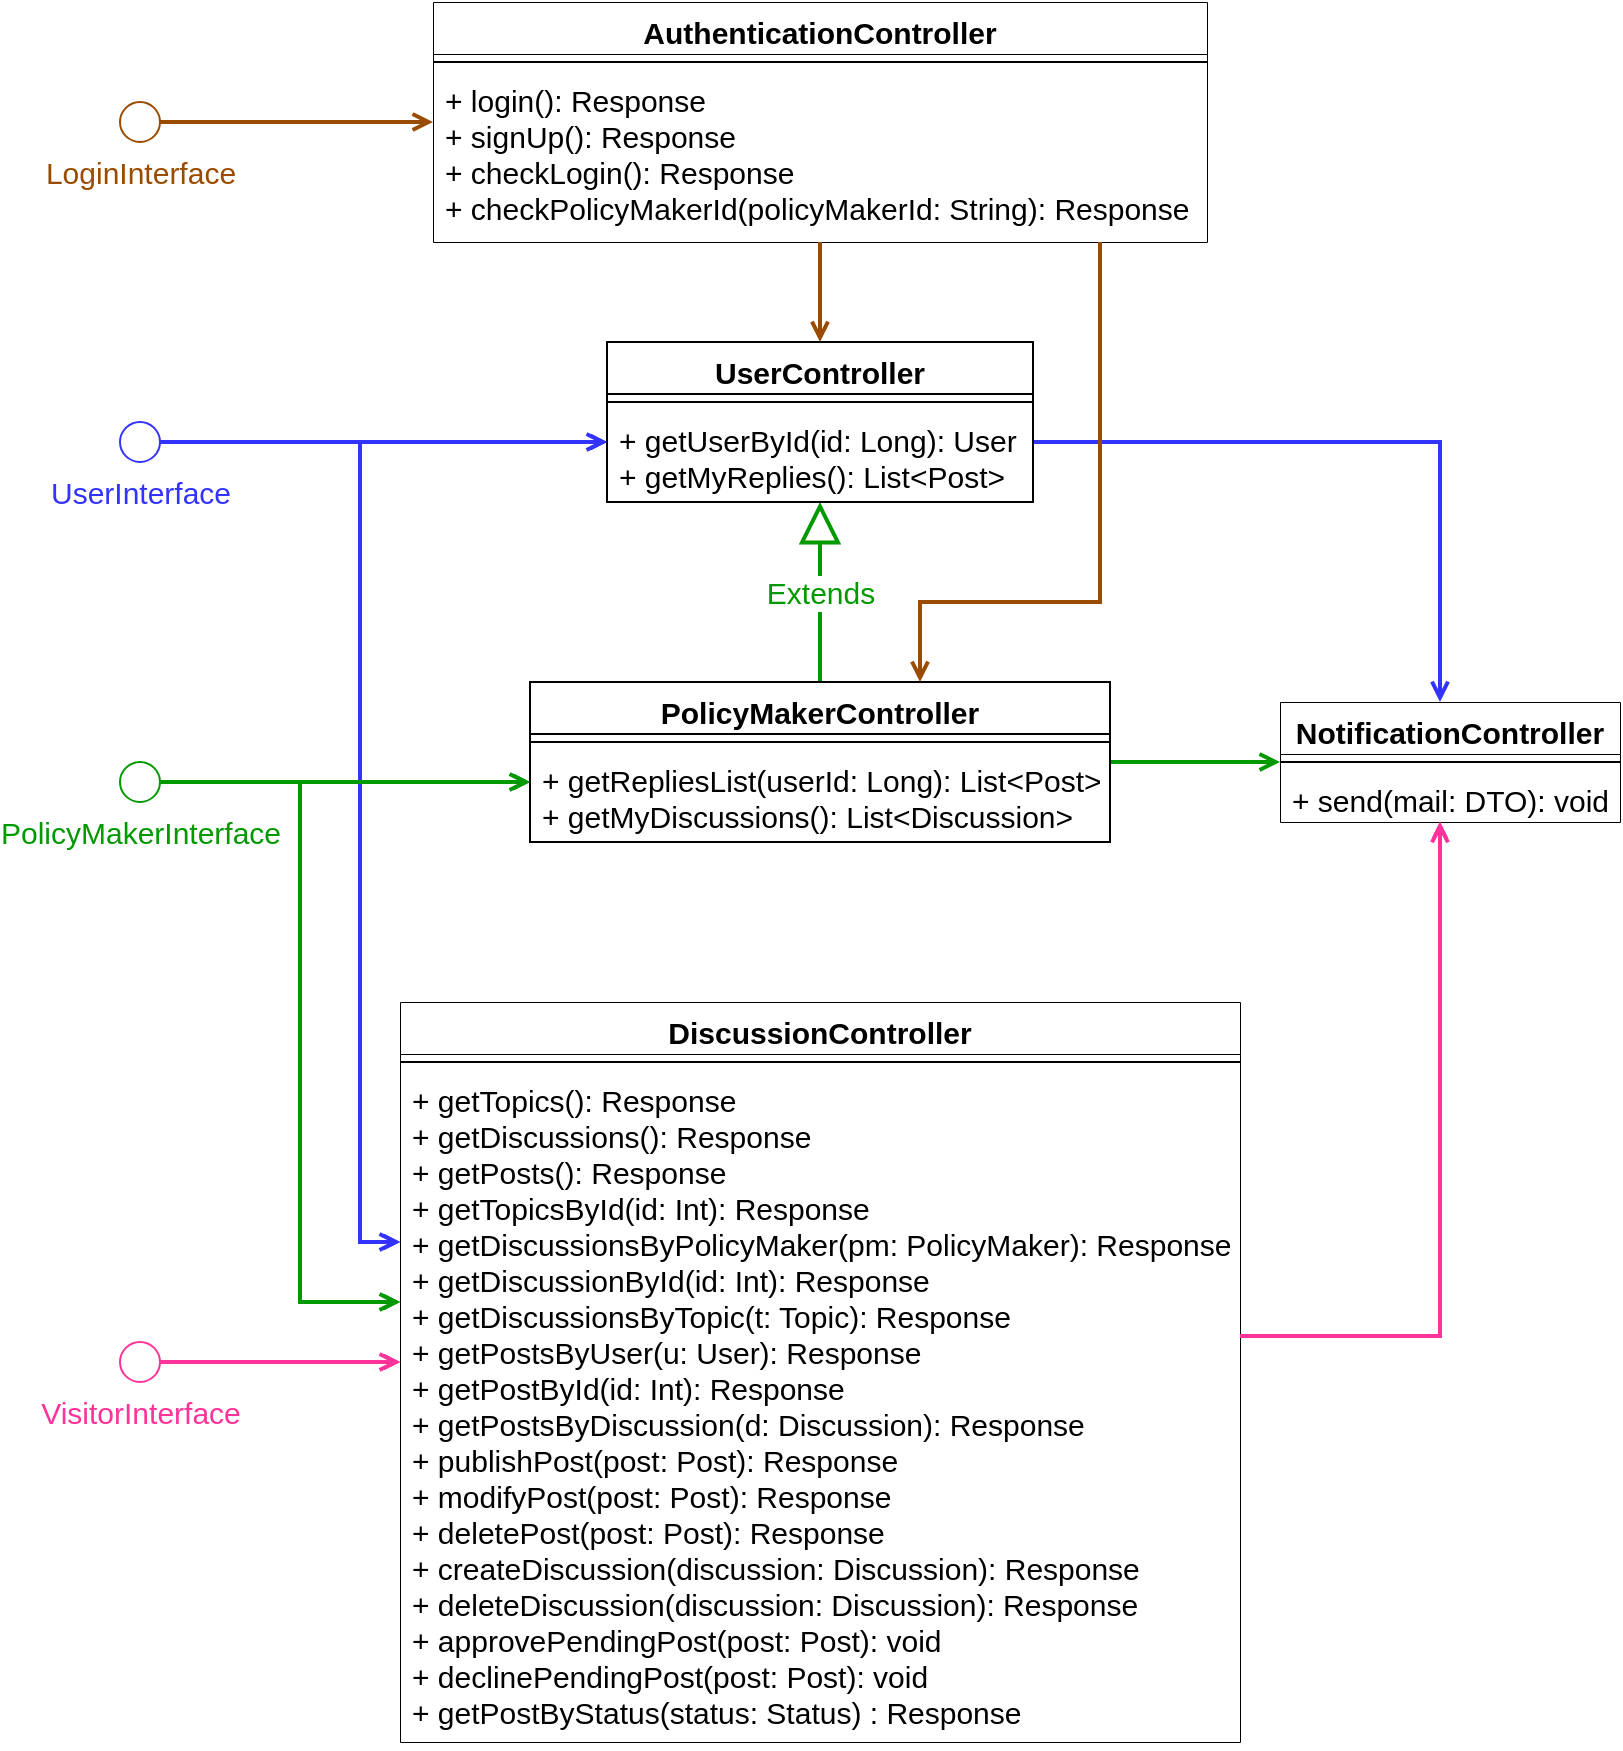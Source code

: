 <mxfile version="16.5.1" type="device" pages="2"><diagram id="1Zx7CC58jSOHlOBg8sVg" name="ComponentInterfaces"><mxGraphModel dx="1673" dy="1018" grid="1" gridSize="10" guides="1" tooltips="1" connect="1" arrows="1" fold="1" page="1" pageScale="1" pageWidth="827" pageHeight="1169" math="0" shadow="0"><root><mxCell id="0"/><mxCell id="1" parent="0"/><mxCell id="cUuNftFC4V_UVPrt2f4h-5" style="edgeStyle=orthogonalEdgeStyle;rounded=0;orthogonalLoop=1;jettySize=auto;html=1;exitX=1;exitY=0.5;exitDx=0;exitDy=0;exitPerimeter=0;endArrow=open;endFill=0;strokeColor=#3333FF;" parent="1" source="jVLX2yor3yEJy9_jHnR7-2" target="PQGPfIte4Dm82NoBjs24-1" edge="1"><mxGeometry relative="1" as="geometry"><Array as="points"><mxPoint x="300" y="240"/><mxPoint x="300" y="240"/></Array><mxPoint x="479" y="220" as="targetPoint"/></mxGeometry></mxCell><mxCell id="0dU-QbJt3Aet8yCxlnW9-1" style="edgeStyle=orthogonalEdgeStyle;rounded=0;orthogonalLoop=1;jettySize=auto;html=1;exitX=1;exitY=0.5;exitDx=0;exitDy=0;exitPerimeter=0;endArrow=open;endFill=0;strokeColor=#3333FF;" parent="1" source="jVLX2yor3yEJy9_jHnR7-2" target="jVLX2yor3yEJy9_jHnR7-26" edge="1"><mxGeometry relative="1" as="geometry"><Array as="points"><mxPoint x="190" y="240"/><mxPoint x="190" y="640"/></Array></mxGeometry></mxCell><mxCell id="jVLX2yor3yEJy9_jHnR7-2" value="&lt;font color=&quot;#3333ff&quot; style=&quot;font-size: 15px&quot;&gt;UserInterface&lt;/font&gt;" style="verticalLabelPosition=bottom;verticalAlign=top;html=1;shape=mxgraph.flowchart.on-page_reference;strokeWidth=1;strokeColor=#3333FF;" parent="1" vertex="1"><mxGeometry x="70" y="230" width="20" height="20" as="geometry"/></mxCell><mxCell id="cUuNftFC4V_UVPrt2f4h-6" style="edgeStyle=orthogonalEdgeStyle;rounded=0;orthogonalLoop=1;jettySize=auto;html=1;exitX=1;exitY=0.5;exitDx=0;exitDy=0;exitPerimeter=0;endArrow=open;endFill=0;strokeColor=#009900;" parent="1" source="jVLX2yor3yEJy9_jHnR7-3" target="PQGPfIte4Dm82NoBjs24-5" edge="1"><mxGeometry relative="1" as="geometry"><Array as="points"><mxPoint x="90" y="410"/></Array><mxPoint x="589" y="464" as="targetPoint"/></mxGeometry></mxCell><mxCell id="0dU-QbJt3Aet8yCxlnW9-2" style="edgeStyle=orthogonalEdgeStyle;rounded=0;orthogonalLoop=1;jettySize=auto;html=1;exitX=1;exitY=0.5;exitDx=0;exitDy=0;exitPerimeter=0;endArrow=open;endFill=0;strokeColor=#009900;" parent="1" source="jVLX2yor3yEJy9_jHnR7-3" target="jVLX2yor3yEJy9_jHnR7-26" edge="1"><mxGeometry relative="1" as="geometry"><Array as="points"><mxPoint x="160" y="410"/><mxPoint x="160" y="670"/></Array></mxGeometry></mxCell><mxCell id="jVLX2yor3yEJy9_jHnR7-3" value="&lt;font color=&quot;#009900&quot; style=&quot;font-size: 15px&quot;&gt;PolicyMakerInterface&lt;/font&gt;" style="verticalLabelPosition=bottom;verticalAlign=top;html=1;shape=mxgraph.flowchart.on-page_reference;strokeWidth=1;strokeColor=#009900;" parent="1" vertex="1"><mxGeometry x="70" y="400" width="20" height="20" as="geometry"/></mxCell><mxCell id="hBcyzwIoXZoxYSRWvkS--6" style="edgeStyle=orthogonalEdgeStyle;rounded=0;orthogonalLoop=1;jettySize=auto;html=1;exitX=1;exitY=0.5;exitDx=0;exitDy=0;exitPerimeter=0;endArrow=open;endFill=0;strokeColor=#994C00;strokeWidth=2;" parent="1" source="jVLX2yor3yEJy9_jHnR7-4" target="hBcyzwIoXZoxYSRWvkS--1" edge="1"><mxGeometry relative="1" as="geometry"><Array as="points"><mxPoint x="140" y="80"/><mxPoint x="140" y="80"/></Array></mxGeometry></mxCell><mxCell id="jVLX2yor3yEJy9_jHnR7-4" value="&lt;font color=&quot;#994c00&quot; style=&quot;font-size: 15px&quot;&gt;LoginInterface&lt;/font&gt;" style="verticalLabelPosition=bottom;verticalAlign=top;html=1;shape=mxgraph.flowchart.on-page_reference;strokeWidth=1;strokeColor=#994C00;" parent="1" vertex="1"><mxGeometry x="70" y="70" width="20" height="20" as="geometry"/></mxCell><mxCell id="jVLX2yor3yEJy9_jHnR7-22" style="edgeStyle=orthogonalEdgeStyle;rounded=0;orthogonalLoop=1;jettySize=auto;html=1;endArrow=open;endFill=0;strokeColor=#3333FF;strokeWidth=2;" parent="1" source="PQGPfIte4Dm82NoBjs24-1" target="jVLX2yor3yEJy9_jHnR7-18" edge="1"><mxGeometry relative="1" as="geometry"><Array as="points"><mxPoint x="730" y="240"/></Array><mxPoint x="609" y="217" as="sourcePoint"/></mxGeometry></mxCell><mxCell id="jVLX2yor3yEJy9_jHnR7-18" value="NotificationController" style="swimlane;fontStyle=1;align=center;verticalAlign=top;childLayout=stackLayout;horizontal=1;startSize=26;horizontalStack=0;resizeParent=1;resizeParentMax=0;resizeLast=0;collapsible=1;marginBottom=0;strokeWidth=0.5;fontSize=15;" parent="1" vertex="1"><mxGeometry x="650" y="370" width="170" height="60" as="geometry"/></mxCell><mxCell id="jVLX2yor3yEJy9_jHnR7-19" value="" style="line;strokeWidth=1;fillColor=none;align=left;verticalAlign=middle;spacingTop=-1;spacingLeft=3;spacingRight=3;rotatable=0;labelPosition=right;points=[];portConstraint=eastwest;" parent="jVLX2yor3yEJy9_jHnR7-18" vertex="1"><mxGeometry y="26" width="170" height="8" as="geometry"/></mxCell><mxCell id="jVLX2yor3yEJy9_jHnR7-20" value="+ send(mail: DTO): void" style="text;strokeColor=none;fillColor=none;align=left;verticalAlign=top;spacingLeft=4;spacingRight=4;overflow=hidden;rotatable=0;points=[[0,0.5],[1,0.5]];portConstraint=eastwest;fontSize=15;" parent="jVLX2yor3yEJy9_jHnR7-18" vertex="1"><mxGeometry y="34" width="170" height="26" as="geometry"/></mxCell><mxCell id="jVLX2yor3yEJy9_jHnR7-21" value="&lt;font color=&quot;#009900&quot; style=&quot;font-size: 15px&quot;&gt;Extends&lt;/font&gt;" style="endArrow=block;endSize=16;endFill=0;html=1;rounded=0;strokeColor=#009900;strokeWidth=2;" parent="1" source="PQGPfIte4Dm82NoBjs24-5" target="PQGPfIte4Dm82NoBjs24-1" edge="1"><mxGeometry width="160" relative="1" as="geometry"><mxPoint x="499.374" y="430" as="sourcePoint"/><mxPoint x="499" y="270" as="targetPoint"/></mxGeometry></mxCell><mxCell id="jVLX2yor3yEJy9_jHnR7-23" style="edgeStyle=orthogonalEdgeStyle;rounded=0;orthogonalLoop=1;jettySize=auto;html=1;endArrow=open;endFill=0;strokeColor=#009900;strokeWidth=2;" parent="1" source="PQGPfIte4Dm82NoBjs24-5" target="jVLX2yor3yEJy9_jHnR7-18" edge="1"><mxGeometry relative="1" as="geometry"><Array as="points"><mxPoint x="690" y="410"/><mxPoint x="690" y="410"/></Array><mxPoint x="499" y="464" as="sourcePoint"/></mxGeometry></mxCell><mxCell id="jVLX2yor3yEJy9_jHnR7-24" value="DiscussionController" style="swimlane;fontStyle=1;align=center;verticalAlign=top;childLayout=stackLayout;horizontal=1;startSize=26;horizontalStack=0;resizeParent=1;resizeParentMax=0;resizeLast=0;collapsible=1;marginBottom=0;strokeWidth=0.5;fontSize=15;" parent="1" vertex="1"><mxGeometry x="210" y="520" width="420" height="370" as="geometry"/></mxCell><mxCell id="jVLX2yor3yEJy9_jHnR7-25" value="" style="line;strokeWidth=1;fillColor=none;align=left;verticalAlign=middle;spacingTop=-1;spacingLeft=3;spacingRight=3;rotatable=0;labelPosition=right;points=[];portConstraint=eastwest;" parent="jVLX2yor3yEJy9_jHnR7-24" vertex="1"><mxGeometry y="26" width="420" height="8" as="geometry"/></mxCell><mxCell id="jVLX2yor3yEJy9_jHnR7-26" value="+ getTopics(): Response&#10;+ getDiscussions(): Response&#10;+ getPosts(): Response&#10;+ getTopicsById(id: Int): Response&#10;+ getDiscussionsByPolicyMaker(pm: PolicyMaker): Response&#10;+ getDiscussionById(id: Int): Response&#10;+ getDiscussionsByTopic(t: Topic): Response&#10;+ getPostsByUser(u: User): Response&#10;+ getPostById(id: Int): Response&#10;+ getPostsByDiscussion(d: Discussion): Response&#10;+ publishPost(post: Post): Response&#10;+ modifyPost(post: Post): Response&#10;+ deletePost(post: Post): Response&#10;+ createDiscussion(discussion: Discussion): Response&#10;+ deleteDiscussion(discussion: Discussion): Response&#10;+ approvePendingPost(post: Post): void&#10;+ declinePendingPost(post: Post): void&#10;+ getPostByStatus(status: Status) : Response" style="text;strokeColor=none;fillColor=none;align=left;verticalAlign=top;spacingLeft=4;spacingRight=4;overflow=hidden;rotatable=0;points=[[0,0.5],[1,0.5]];portConstraint=eastwest;fontSize=15;" parent="jVLX2yor3yEJy9_jHnR7-24" vertex="1"><mxGeometry y="34" width="420" height="336" as="geometry"/></mxCell><mxCell id="cUuNftFC4V_UVPrt2f4h-4" style="edgeStyle=orthogonalEdgeStyle;rounded=0;orthogonalLoop=1;jettySize=auto;html=1;exitX=1;exitY=0.5;exitDx=0;exitDy=0;exitPerimeter=0;endArrow=open;endFill=0;strokeColor=#FF3399;" parent="1" source="cUuNftFC4V_UVPrt2f4h-1" target="jVLX2yor3yEJy9_jHnR7-24" edge="1"><mxGeometry relative="1" as="geometry"><Array as="points"><mxPoint x="160" y="700"/><mxPoint x="160" y="700"/></Array></mxGeometry></mxCell><mxCell id="cUuNftFC4V_UVPrt2f4h-1" value="&lt;font color=&quot;#ff3399&quot; style=&quot;font-size: 15px&quot;&gt;VisitorInterface&lt;/font&gt;" style="verticalLabelPosition=bottom;verticalAlign=top;html=1;shape=mxgraph.flowchart.on-page_reference;strokeWidth=1;strokeColor=#FF3399;" parent="1" vertex="1"><mxGeometry x="70" y="690" width="20" height="20" as="geometry"/></mxCell><mxCell id="hBcyzwIoXZoxYSRWvkS--1" value="AuthenticationController" style="swimlane;fontStyle=1;align=center;verticalAlign=top;childLayout=stackLayout;horizontal=1;startSize=26;horizontalStack=0;resizeParent=1;resizeParentMax=0;resizeLast=0;collapsible=1;marginBottom=0;strokeWidth=0.5;fontSize=15;" parent="1" vertex="1"><mxGeometry x="226.5" y="20" width="387" height="120" as="geometry"/></mxCell><mxCell id="hBcyzwIoXZoxYSRWvkS--3" value="" style="line;strokeWidth=1;fillColor=none;align=left;verticalAlign=middle;spacingTop=-1;spacingLeft=3;spacingRight=3;rotatable=0;labelPosition=right;points=[];portConstraint=eastwest;" parent="hBcyzwIoXZoxYSRWvkS--1" vertex="1"><mxGeometry y="26" width="387" height="8" as="geometry"/></mxCell><mxCell id="hBcyzwIoXZoxYSRWvkS--4" value="+ login(): Response&#10;+ signUp(): Response&#10;+ checkLogin(): Response&#10;+ checkPolicyMakerId(policyMakerId: String): Response" style="text;strokeColor=none;fillColor=none;align=left;verticalAlign=top;spacingLeft=4;spacingRight=4;overflow=hidden;rotatable=0;points=[[0,0.5],[1,0.5]];portConstraint=eastwest;fontSize=15;" parent="hBcyzwIoXZoxYSRWvkS--1" vertex="1"><mxGeometry y="34" width="387" height="86" as="geometry"/></mxCell><mxCell id="hBcyzwIoXZoxYSRWvkS--7" style="edgeStyle=orthogonalEdgeStyle;rounded=0;orthogonalLoop=1;jettySize=auto;html=1;endArrow=open;endFill=0;strokeColor=#994C00;strokeWidth=2;" parent="1" source="hBcyzwIoXZoxYSRWvkS--4" target="PQGPfIte4Dm82NoBjs24-1" edge="1"><mxGeometry relative="1" as="geometry"><Array as="points"><mxPoint x="370" y="200"/><mxPoint x="370" y="200"/></Array><mxPoint x="389" y="230" as="targetPoint"/></mxGeometry></mxCell><mxCell id="PQGPfIte4Dm82NoBjs24-1" value="UserController" style="swimlane;fontStyle=1;align=center;verticalAlign=top;childLayout=stackLayout;horizontal=1;startSize=26;horizontalStack=0;resizeParent=1;resizeParentMax=0;resizeLast=0;collapsible=1;marginBottom=0;fontSize=15;" parent="1" vertex="1"><mxGeometry x="313.5" y="190" width="213" height="80" as="geometry"/></mxCell><mxCell id="PQGPfIte4Dm82NoBjs24-3" value="" style="line;strokeWidth=1;fillColor=none;align=left;verticalAlign=middle;spacingTop=-1;spacingLeft=3;spacingRight=3;rotatable=0;labelPosition=right;points=[];portConstraint=eastwest;" parent="PQGPfIte4Dm82NoBjs24-1" vertex="1"><mxGeometry y="26" width="213" height="8" as="geometry"/></mxCell><mxCell id="PQGPfIte4Dm82NoBjs24-4" value="+ getUserById(id: Long): User&#10;+ getMyReplies(): List&lt;Post&gt; " style="text;strokeColor=none;fillColor=none;align=left;verticalAlign=top;spacingLeft=4;spacingRight=4;overflow=hidden;rotatable=0;points=[[0,0.5],[1,0.5]];portConstraint=eastwest;fontSize=15;" parent="PQGPfIte4Dm82NoBjs24-1" vertex="1"><mxGeometry y="34" width="213" height="46" as="geometry"/></mxCell><mxCell id="PQGPfIte4Dm82NoBjs24-5" value="PolicyMakerController" style="swimlane;fontStyle=1;align=center;verticalAlign=top;childLayout=stackLayout;horizontal=1;startSize=26;horizontalStack=0;resizeParent=1;resizeParentMax=0;resizeLast=0;collapsible=1;marginBottom=0;fontSize=15;" parent="1" vertex="1"><mxGeometry x="275" y="360" width="290" height="80" as="geometry"/></mxCell><mxCell id="PQGPfIte4Dm82NoBjs24-7" value="" style="line;strokeWidth=1;fillColor=none;align=left;verticalAlign=middle;spacingTop=-1;spacingLeft=3;spacingRight=3;rotatable=0;labelPosition=right;points=[];portConstraint=eastwest;" parent="PQGPfIte4Dm82NoBjs24-5" vertex="1"><mxGeometry y="26" width="290" height="8" as="geometry"/></mxCell><mxCell id="PQGPfIte4Dm82NoBjs24-8" value="+ getRepliesList(userId: Long): List&lt;Post&gt;&#10;+ getMyDiscussions(): List&lt;Discussion&gt;" style="text;strokeColor=none;fillColor=none;align=left;verticalAlign=top;spacingLeft=4;spacingRight=4;overflow=hidden;rotatable=0;points=[[0,0.5],[1,0.5]];portConstraint=eastwest;fontSize=15;" parent="PQGPfIte4Dm82NoBjs24-5" vertex="1"><mxGeometry y="34" width="290" height="46" as="geometry"/></mxCell><mxCell id="PQGPfIte4Dm82NoBjs24-9" style="edgeStyle=orthogonalEdgeStyle;rounded=0;orthogonalLoop=1;jettySize=auto;html=1;endArrow=open;endFill=0;strokeColor=#FF3399;" parent="1" source="jVLX2yor3yEJy9_jHnR7-26" target="jVLX2yor3yEJy9_jHnR7-18" edge="1"><mxGeometry relative="1" as="geometry"><Array as="points"><mxPoint x="730" y="687"/></Array></mxGeometry></mxCell><mxCell id="42WlKFtyN98RopspWZpT-3" style="edgeStyle=orthogonalEdgeStyle;rounded=0;orthogonalLoop=1;jettySize=auto;html=1;exitX=1;exitY=0.5;exitDx=0;exitDy=0;exitPerimeter=0;endArrow=open;endFill=0;strokeColor=#3333FF;" parent="1" edge="1"><mxGeometry relative="1" as="geometry"><Array as="points"><mxPoint x="190" y="240"/><mxPoint x="190" y="640"/></Array><mxPoint x="90" y="240" as="sourcePoint"/><mxPoint x="210" y="640" as="targetPoint"/></mxGeometry></mxCell><mxCell id="42WlKFtyN98RopspWZpT-4" style="edgeStyle=orthogonalEdgeStyle;rounded=0;orthogonalLoop=1;jettySize=auto;html=1;exitX=1;exitY=0.5;exitDx=0;exitDy=0;exitPerimeter=0;endArrow=open;endFill=0;strokeColor=#3333FF;" parent="1" edge="1"><mxGeometry relative="1" as="geometry"><Array as="points"><mxPoint x="300" y="240"/><mxPoint x="300" y="240"/></Array><mxPoint x="313.5" y="240" as="targetPoint"/><mxPoint x="90" y="240" as="sourcePoint"/></mxGeometry></mxCell><mxCell id="42WlKFtyN98RopspWZpT-5" style="edgeStyle=orthogonalEdgeStyle;rounded=0;orthogonalLoop=1;jettySize=auto;html=1;exitX=1;exitY=0.5;exitDx=0;exitDy=0;exitPerimeter=0;endArrow=open;endFill=0;strokeColor=#009900;" parent="1" edge="1"><mxGeometry relative="1" as="geometry"><Array as="points"><mxPoint x="90" y="410"/></Array><mxPoint x="275" y="410" as="targetPoint"/><mxPoint x="90" y="410" as="sourcePoint"/></mxGeometry></mxCell><mxCell id="42WlKFtyN98RopspWZpT-6" style="edgeStyle=orthogonalEdgeStyle;rounded=0;orthogonalLoop=1;jettySize=auto;html=1;exitX=1;exitY=0.5;exitDx=0;exitDy=0;exitPerimeter=0;endArrow=open;endFill=0;strokeColor=#009900;" parent="1" edge="1"><mxGeometry relative="1" as="geometry"><Array as="points"><mxPoint x="160" y="410"/><mxPoint x="160" y="670"/></Array><mxPoint x="90" y="410" as="sourcePoint"/><mxPoint x="210" y="670" as="targetPoint"/></mxGeometry></mxCell><mxCell id="42WlKFtyN98RopspWZpT-7" style="edgeStyle=orthogonalEdgeStyle;rounded=0;orthogonalLoop=1;jettySize=auto;html=1;exitX=1;exitY=0.5;exitDx=0;exitDy=0;exitPerimeter=0;endArrow=open;endFill=0;strokeColor=#FF3399;" parent="1" edge="1"><mxGeometry relative="1" as="geometry"><Array as="points"><mxPoint x="160" y="700"/><mxPoint x="160" y="700"/></Array><mxPoint x="90" y="700" as="sourcePoint"/><mxPoint x="210" y="700" as="targetPoint"/></mxGeometry></mxCell><mxCell id="42WlKFtyN98RopspWZpT-8" style="edgeStyle=orthogonalEdgeStyle;rounded=0;orthogonalLoop=1;jettySize=auto;html=1;endArrow=open;endFill=0;strokeColor=#FF3399;" parent="1" edge="1"><mxGeometry relative="1" as="geometry"><Array as="points"><mxPoint x="730" y="687"/></Array><mxPoint x="630" y="687" as="sourcePoint"/><mxPoint x="730" y="430" as="targetPoint"/></mxGeometry></mxCell><mxCell id="42WlKFtyN98RopspWZpT-11" style="edgeStyle=orthogonalEdgeStyle;rounded=0;orthogonalLoop=1;jettySize=auto;html=1;exitX=1;exitY=0.5;exitDx=0;exitDy=0;exitPerimeter=0;endArrow=open;endFill=0;strokeColor=#3333FF;strokeWidth=2;" parent="1" edge="1"><mxGeometry relative="1" as="geometry"><Array as="points"><mxPoint x="190" y="240"/><mxPoint x="190" y="640"/></Array><mxPoint x="90" y="240" as="sourcePoint"/><mxPoint x="210" y="640" as="targetPoint"/></mxGeometry></mxCell><mxCell id="42WlKFtyN98RopspWZpT-12" style="edgeStyle=orthogonalEdgeStyle;rounded=0;orthogonalLoop=1;jettySize=auto;html=1;exitX=1;exitY=0.5;exitDx=0;exitDy=0;exitPerimeter=0;endArrow=open;endFill=0;strokeColor=#3333FF;strokeWidth=2;" parent="1" edge="1"><mxGeometry relative="1" as="geometry"><Array as="points"><mxPoint x="300" y="240"/><mxPoint x="300" y="240"/></Array><mxPoint x="313.5" y="240" as="targetPoint"/><mxPoint x="90" y="240" as="sourcePoint"/></mxGeometry></mxCell><mxCell id="42WlKFtyN98RopspWZpT-13" style="edgeStyle=orthogonalEdgeStyle;rounded=0;orthogonalLoop=1;jettySize=auto;html=1;exitX=1;exitY=0.5;exitDx=0;exitDy=0;exitPerimeter=0;endArrow=open;endFill=0;strokeColor=#009900;strokeWidth=2;" parent="1" edge="1"><mxGeometry relative="1" as="geometry"><Array as="points"><mxPoint x="90" y="410"/></Array><mxPoint x="275" y="410" as="targetPoint"/><mxPoint x="90" y="410" as="sourcePoint"/></mxGeometry></mxCell><mxCell id="42WlKFtyN98RopspWZpT-14" style="edgeStyle=orthogonalEdgeStyle;rounded=0;orthogonalLoop=1;jettySize=auto;html=1;exitX=1;exitY=0.5;exitDx=0;exitDy=0;exitPerimeter=0;endArrow=open;endFill=0;strokeColor=#009900;strokeWidth=2;" parent="1" edge="1"><mxGeometry relative="1" as="geometry"><Array as="points"><mxPoint x="160" y="410"/><mxPoint x="160" y="670"/></Array><mxPoint x="90" y="410" as="sourcePoint"/><mxPoint x="210" y="670" as="targetPoint"/></mxGeometry></mxCell><mxCell id="42WlKFtyN98RopspWZpT-15" style="edgeStyle=orthogonalEdgeStyle;rounded=0;orthogonalLoop=1;jettySize=auto;html=1;exitX=1;exitY=0.5;exitDx=0;exitDy=0;exitPerimeter=0;endArrow=open;endFill=0;strokeColor=#FF3399;strokeWidth=2;" parent="1" edge="1"><mxGeometry relative="1" as="geometry"><Array as="points"><mxPoint x="160" y="700"/><mxPoint x="160" y="700"/></Array><mxPoint x="90" y="700" as="sourcePoint"/><mxPoint x="210" y="700" as="targetPoint"/></mxGeometry></mxCell><mxCell id="42WlKFtyN98RopspWZpT-16" style="edgeStyle=orthogonalEdgeStyle;rounded=0;orthogonalLoop=1;jettySize=auto;html=1;endArrow=open;endFill=0;strokeColor=#FF3399;strokeWidth=2;" parent="1" edge="1"><mxGeometry relative="1" as="geometry"><Array as="points"><mxPoint x="730" y="687"/></Array><mxPoint x="630" y="687" as="sourcePoint"/><mxPoint x="730" y="430" as="targetPoint"/></mxGeometry></mxCell><mxCell id="42WlKFtyN98RopspWZpT-18" style="edgeStyle=orthogonalEdgeStyle;rounded=0;orthogonalLoop=1;jettySize=auto;html=1;endArrow=open;endFill=0;strokeColor=#994C00;strokeWidth=2;" parent="1" source="hBcyzwIoXZoxYSRWvkS--1" edge="1"><mxGeometry relative="1" as="geometry"><Array as="points"><mxPoint x="560" y="320"/><mxPoint x="470" y="320"/></Array><mxPoint x="470" y="360" as="targetPoint"/><mxPoint x="580" y="140" as="sourcePoint"/></mxGeometry></mxCell></root></mxGraphModel></diagram><diagram id="tLrSxpnVjVSFTSsVKyIY" name="ComponentInterfaceAdministrator"><mxGraphModel dx="1422" dy="865" grid="1" gridSize="10" guides="1" tooltips="1" connect="1" arrows="1" fold="1" page="1" pageScale="1" pageWidth="827" pageHeight="1169" math="0" shadow="0"><root><mxCell id="aP_6Clg_kIszZrlopWd_-0"/><mxCell id="aP_6Clg_kIszZrlopWd_-1" parent="aP_6Clg_kIszZrlopWd_-0"/><mxCell id="b30vd8DSaGDHfXeaazXI-0" style="edgeStyle=orthogonalEdgeStyle;rounded=0;orthogonalLoop=1;jettySize=auto;html=1;endArrow=open;endFill=0;strokeColor=#3333FF;strokeWidth=2;" parent="aP_6Clg_kIszZrlopWd_-1" source="aP_6Clg_kIszZrlopWd_-3" target="aP_6Clg_kIszZrlopWd_-14" edge="1"><mxGeometry relative="1" as="geometry"><Array as="points"/></mxGeometry></mxCell><mxCell id="WnO0bWgEP71eIi5y7Eib-2" style="edgeStyle=orthogonalEdgeStyle;rounded=0;orthogonalLoop=1;jettySize=auto;html=1;exitX=1;exitY=0.5;exitDx=0;exitDy=0;exitPerimeter=0;endArrow=open;endFill=0;strokeColor=#3333FF;strokeWidth=2;" parent="aP_6Clg_kIszZrlopWd_-1" source="aP_6Clg_kIszZrlopWd_-3" target="aP_6Clg_kIszZrlopWd_-22" edge="1"><mxGeometry relative="1" as="geometry"><Array as="points"><mxPoint x="190" y="215"/><mxPoint x="190" y="610"/></Array></mxGeometry></mxCell><mxCell id="qYMLnsehGvyA0t6Lk_Qi-0" style="edgeStyle=orthogonalEdgeStyle;rounded=0;orthogonalLoop=1;jettySize=auto;html=1;exitX=1;exitY=0.5;exitDx=0;exitDy=0;exitPerimeter=0;fontColor=#000000;endArrow=open;endFill=0;strokeColor=#3333FF;strokeWidth=2;" parent="aP_6Clg_kIszZrlopWd_-1" source="aP_6Clg_kIszZrlopWd_-3" target="LDh2Rc1WmhJTdEVrbOID-8" edge="1"><mxGeometry relative="1" as="geometry"><Array as="points"><mxPoint x="200" y="215"/><mxPoint x="200" y="350"/></Array></mxGeometry></mxCell><mxCell id="aP_6Clg_kIszZrlopWd_-3" value="&lt;font color=&quot;#3333ff&quot; style=&quot;font-size: 15px&quot;&gt;PolicyMakerInterface&lt;/font&gt;" style="verticalLabelPosition=bottom;verticalAlign=top;html=1;shape=mxgraph.flowchart.on-page_reference;strokeWidth=1;strokeColor=#3333FF;" parent="aP_6Clg_kIszZrlopWd_-1" vertex="1"><mxGeometry x="70" y="205" width="20" height="20" as="geometry"/></mxCell><mxCell id="IGtdV4cqSKZFpBX4dAgs-3" style="edgeStyle=orthogonalEdgeStyle;rounded=0;orthogonalLoop=1;jettySize=auto;html=1;endArrow=open;endFill=0;strokeColor=#994C00;strokeWidth=2;" parent="aP_6Clg_kIszZrlopWd_-1" source="aP_6Clg_kIszZrlopWd_-4" target="IGtdV4cqSKZFpBX4dAgs-0" edge="1"><mxGeometry relative="1" as="geometry"/></mxCell><mxCell id="aP_6Clg_kIszZrlopWd_-4" value="&lt;font color=&quot;#994c00&quot; style=&quot;font-size: 15px&quot;&gt;LoginInterface&lt;/font&gt;" style="verticalLabelPosition=bottom;verticalAlign=top;html=1;shape=mxgraph.flowchart.on-page_reference;strokeWidth=1;strokeColor=#994C00;" parent="aP_6Clg_kIszZrlopWd_-1" vertex="1"><mxGeometry x="70" y="70" width="20" height="20" as="geometry"/></mxCell><mxCell id="b30vd8DSaGDHfXeaazXI-3" style="edgeStyle=orthogonalEdgeStyle;rounded=0;orthogonalLoop=1;jettySize=auto;html=1;endArrow=open;endFill=0;exitX=1;exitY=0.5;exitDx=0;exitDy=0;exitPerimeter=0;strokeColor=#009900;strokeWidth=2;" parent="aP_6Clg_kIszZrlopWd_-1" source="aP_6Clg_kIszZrlopWd_-5" target="aP_6Clg_kIszZrlopWd_-11" edge="1"><mxGeometry relative="1" as="geometry"><Array as="points"><mxPoint x="170" y="490"/><mxPoint x="170" y="490"/></Array></mxGeometry></mxCell><mxCell id="WnO0bWgEP71eIi5y7Eib-0" style="edgeStyle=orthogonalEdgeStyle;rounded=0;orthogonalLoop=1;jettySize=auto;html=1;exitX=1;exitY=0.5;exitDx=0;exitDy=0;exitPerimeter=0;endArrow=open;endFill=0;strokeColor=#009900;strokeWidth=2;" parent="aP_6Clg_kIszZrlopWd_-1" source="aP_6Clg_kIszZrlopWd_-5" target="aP_6Clg_kIszZrlopWd_-22" edge="1"><mxGeometry relative="1" as="geometry"><Array as="points"><mxPoint x="160" y="490"/><mxPoint x="160" y="640"/></Array></mxGeometry></mxCell><mxCell id="aP_6Clg_kIszZrlopWd_-5" value="&lt;font color=&quot;#009900&quot; style=&quot;font-size: 15px&quot;&gt;AdministratorInterface&lt;/font&gt;" style="verticalLabelPosition=bottom;verticalAlign=top;html=1;shape=mxgraph.flowchart.on-page_reference;strokeWidth=1;strokeColor=#009900;" parent="aP_6Clg_kIszZrlopWd_-1" vertex="1"><mxGeometry x="70" y="480" width="20" height="20" as="geometry"/></mxCell><mxCell id="b30vd8DSaGDHfXeaazXI-5" style="edgeStyle=orthogonalEdgeStyle;rounded=0;orthogonalLoop=1;jettySize=auto;html=1;endArrow=open;endFill=0;exitX=1;exitY=0.5;exitDx=0;exitDy=0;exitPerimeter=0;strokeColor=#FF3399;strokeWidth=2;" parent="aP_6Clg_kIszZrlopWd_-1" source="aP_6Clg_kIszZrlopWd_-6" target="aP_6Clg_kIszZrlopWd_-22" edge="1"><mxGeometry relative="1" as="geometry"><Array as="points"><mxPoint x="90" y="670"/></Array></mxGeometry></mxCell><mxCell id="aP_6Clg_kIszZrlopWd_-6" value="&lt;font color=&quot;#ff3399&quot; style=&quot;font-size: 15px&quot;&gt;VisitorInterface&lt;/font&gt;" style="verticalLabelPosition=bottom;verticalAlign=top;html=1;shape=mxgraph.flowchart.on-page_reference;strokeWidth=1;strokeColor=#FF3399;" parent="aP_6Clg_kIszZrlopWd_-1" vertex="1"><mxGeometry x="70" y="660" width="20" height="20" as="geometry"/></mxCell><mxCell id="aP_6Clg_kIszZrlopWd_-11" value="AdministratorController" style="swimlane;fontStyle=1;align=center;verticalAlign=top;childLayout=stackLayout;horizontal=1;startSize=26;horizontalStack=0;resizeParent=1;resizeParentMax=0;resizeLast=0;collapsible=1;marginBottom=0;strokeWidth=0.5;fontSize=15;" parent="aP_6Clg_kIszZrlopWd_-1" vertex="1"><mxGeometry x="270" y="450" width="360" height="80" as="geometry"/></mxCell><mxCell id="aP_6Clg_kIszZrlopWd_-12" value="" style="line;strokeWidth=1;fillColor=none;align=left;verticalAlign=middle;spacingTop=-1;spacingLeft=3;spacingRight=3;rotatable=0;labelPosition=right;points=[];portConstraint=eastwest;" parent="aP_6Clg_kIszZrlopWd_-11" vertex="1"><mxGeometry y="26" width="360" height="8" as="geometry"/></mxCell><mxCell id="aP_6Clg_kIszZrlopWd_-13" value="+ addAdministrator(a: Administrator): Response&#10;+ removeAdministrator(a: Administrator): Response" style="text;strokeColor=none;fillColor=none;align=left;verticalAlign=top;spacingLeft=4;spacingRight=4;overflow=hidden;rotatable=0;points=[[0,0.5],[1,0.5]];portConstraint=eastwest;fontSize=15;" parent="aP_6Clg_kIszZrlopWd_-11" vertex="1"><mxGeometry y="34" width="360" height="46" as="geometry"/></mxCell><mxCell id="aP_6Clg_kIszZrlopWd_-14" value="PolicyMakerController" style="swimlane;fontStyle=1;align=center;verticalAlign=top;childLayout=stackLayout;horizontal=1;startSize=26;horizontalStack=0;resizeParent=1;resizeParentMax=0;resizeLast=0;collapsible=1;marginBottom=0;strokeWidth=0.5;fontSize=15;" parent="aP_6Clg_kIszZrlopWd_-1" vertex="1"><mxGeometry x="353.13" y="175" width="193.75" height="80" as="geometry"/></mxCell><mxCell id="aP_6Clg_kIszZrlopWd_-15" value="" style="line;strokeWidth=1;fillColor=none;align=left;verticalAlign=middle;spacingTop=-1;spacingLeft=3;spacingRight=3;rotatable=0;labelPosition=right;points=[];portConstraint=eastwest;" parent="aP_6Clg_kIszZrlopWd_-14" vertex="1"><mxGeometry y="26" width="193.75" height="8" as="geometry"/></mxCell><mxCell id="aP_6Clg_kIszZrlopWd_-16" value="+ getUserData(): PolicyMaker&#10;+ getArea(): Area" style="text;strokeColor=none;fillColor=none;align=left;verticalAlign=top;spacingLeft=4;spacingRight=4;overflow=hidden;rotatable=0;points=[[0,0.5],[1,0.5]];portConstraint=eastwest;fontSize=14;" parent="aP_6Clg_kIszZrlopWd_-14" vertex="1"><mxGeometry y="34" width="193.75" height="46" as="geometry"/></mxCell><mxCell id="aP_6Clg_kIszZrlopWd_-22" value="DataController" style="swimlane;fontStyle=1;align=center;verticalAlign=top;childLayout=stackLayout;horizontal=1;startSize=26;horizontalStack=0;resizeParent=1;resizeParentMax=0;resizeLast=0;collapsible=1;marginBottom=0;strokeWidth=0.5;fontSize=15;" parent="aP_6Clg_kIszZrlopWd_-1" vertex="1"><mxGeometry x="245" y="585" width="410" height="130" as="geometry"/></mxCell><mxCell id="aP_6Clg_kIszZrlopWd_-23" value="" style="line;strokeWidth=1;fillColor=none;align=left;verticalAlign=middle;spacingTop=-1;spacingLeft=3;spacingRight=3;rotatable=0;labelPosition=right;points=[];portConstraint=eastwest;" parent="aP_6Clg_kIszZrlopWd_-22" vertex="1"><mxGeometry y="26" width="410" height="8" as="geometry"/></mxCell><mxCell id="aP_6Clg_kIszZrlopWd_-24" value="+ getData(data: DataSet): Response&#10;+ filterData(parameters: List&lt;Bool&gt;): Response&#10;+ addADataSource(dataSouce: DataSource): Response&#10;+ modifyADataSource(dataSouce: DataSource): Response&#10;+ removeADataSource(dataSouce: DataSource): Response" style="text;strokeColor=none;fillColor=none;align=left;verticalAlign=top;spacingLeft=4;spacingRight=4;overflow=hidden;rotatable=0;points=[[0,0.5],[1,0.5]];portConstraint=eastwest;fontSize=15;" parent="aP_6Clg_kIszZrlopWd_-22" vertex="1"><mxGeometry y="34" width="410" height="96" as="geometry"/></mxCell><mxCell id="b30vd8DSaGDHfXeaazXI-1" style="edgeStyle=orthogonalEdgeStyle;rounded=0;orthogonalLoop=1;jettySize=auto;html=1;endArrow=open;endFill=0;strokeColor=#994C00;strokeWidth=2;" parent="aP_6Clg_kIszZrlopWd_-1" source="IGtdV4cqSKZFpBX4dAgs-0" target="aP_6Clg_kIszZrlopWd_-14" edge="1"><mxGeometry relative="1" as="geometry"/></mxCell><mxCell id="R50VKEGUgi5-8KCRARGU-0" style="edgeStyle=orthogonalEdgeStyle;rounded=0;orthogonalLoop=1;jettySize=auto;html=1;fontColor=#009900;endArrow=open;endFill=0;strokeColor=#994C00;strokeWidth=2;" parent="aP_6Clg_kIszZrlopWd_-1" source="IGtdV4cqSKZFpBX4dAgs-0" target="aP_6Clg_kIszZrlopWd_-11" edge="1"><mxGeometry relative="1" as="geometry"><Array as="points"><mxPoint x="680" y="80"/><mxPoint x="680" y="490"/></Array></mxGeometry></mxCell><mxCell id="IGtdV4cqSKZFpBX4dAgs-0" value="AuthenticationController" style="swimlane;fontStyle=1;align=center;verticalAlign=top;childLayout=stackLayout;horizontal=1;startSize=26;horizontalStack=0;resizeParent=1;resizeParentMax=0;resizeLast=0;collapsible=1;marginBottom=0;strokeWidth=0.5;fontSize=15;" parent="aP_6Clg_kIszZrlopWd_-1" vertex="1"><mxGeometry x="255" y="15" width="390" height="130" as="geometry"/></mxCell><mxCell id="IGtdV4cqSKZFpBX4dAgs-1" value="" style="line;strokeWidth=1;fillColor=none;align=left;verticalAlign=middle;spacingTop=-1;spacingLeft=3;spacingRight=3;rotatable=0;labelPosition=right;points=[];portConstraint=eastwest;" parent="IGtdV4cqSKZFpBX4dAgs-0" vertex="1"><mxGeometry y="26" width="390" height="8" as="geometry"/></mxCell><mxCell id="IGtdV4cqSKZFpBX4dAgs-2" value="+ login(loginDTO: DTO): Response&#10;+ administratorLogin(): Response&#10;+ signUp(): Response&#10;+ checkLogin(): Response&#10;+ checkPolicyMakerId(policyMakerId: String): Response" style="text;strokeColor=none;fillColor=none;align=left;verticalAlign=top;spacingLeft=4;spacingRight=4;overflow=hidden;rotatable=0;points=[[0,0.5],[1,0.5]];portConstraint=eastwest;fontSize=15;" parent="IGtdV4cqSKZFpBX4dAgs-0" vertex="1"><mxGeometry y="34" width="390" height="96" as="geometry"/></mxCell><mxCell id="LDh2Rc1WmhJTdEVrbOID-8" value="DevianceController" style="swimlane;fontStyle=1;align=center;verticalAlign=top;childLayout=stackLayout;horizontal=1;startSize=26;horizontalStack=0;resizeParent=1;resizeParentMax=0;resizeLast=0;collapsible=1;marginBottom=0;fontColor=#000000;strokeColor=#000000;fontSize=15;" parent="aP_6Clg_kIszZrlopWd_-1" vertex="1"><mxGeometry x="250" y="290" width="400" height="130" as="geometry"/></mxCell><mxCell id="LDh2Rc1WmhJTdEVrbOID-10" value="" style="line;strokeWidth=1;fillColor=none;align=left;verticalAlign=middle;spacingTop=-1;spacingLeft=3;spacingRight=3;rotatable=0;labelPosition=right;points=[];portConstraint=eastwest;fontColor=#000000;" parent="LDh2Rc1WmhJTdEVrbOID-8" vertex="1"><mxGeometry y="26" width="400" height="8" as="geometry"/></mxCell><mxCell id="LDh2Rc1WmhJTdEVrbOID-11" value="+ recalculateDeviance(parameters: List&lt;Bool&gt;): Response&#10;+ getDeviance(): Response&#10;+ getDevianceByArea(area: String): Response&#10;+ getDevianceById(id: Int): Response&#10;+ calculateDeviance(): Response" style="text;strokeColor=none;fillColor=none;align=left;verticalAlign=top;spacingLeft=4;spacingRight=4;overflow=hidden;rotatable=0;points=[[0,0.5],[1,0.5]];portConstraint=eastwest;fontColor=#000000;fontSize=15;" parent="LDh2Rc1WmhJTdEVrbOID-8" vertex="1"><mxGeometry y="34" width="400" height="96" as="geometry"/></mxCell></root></mxGraphModel></diagram></mxfile>